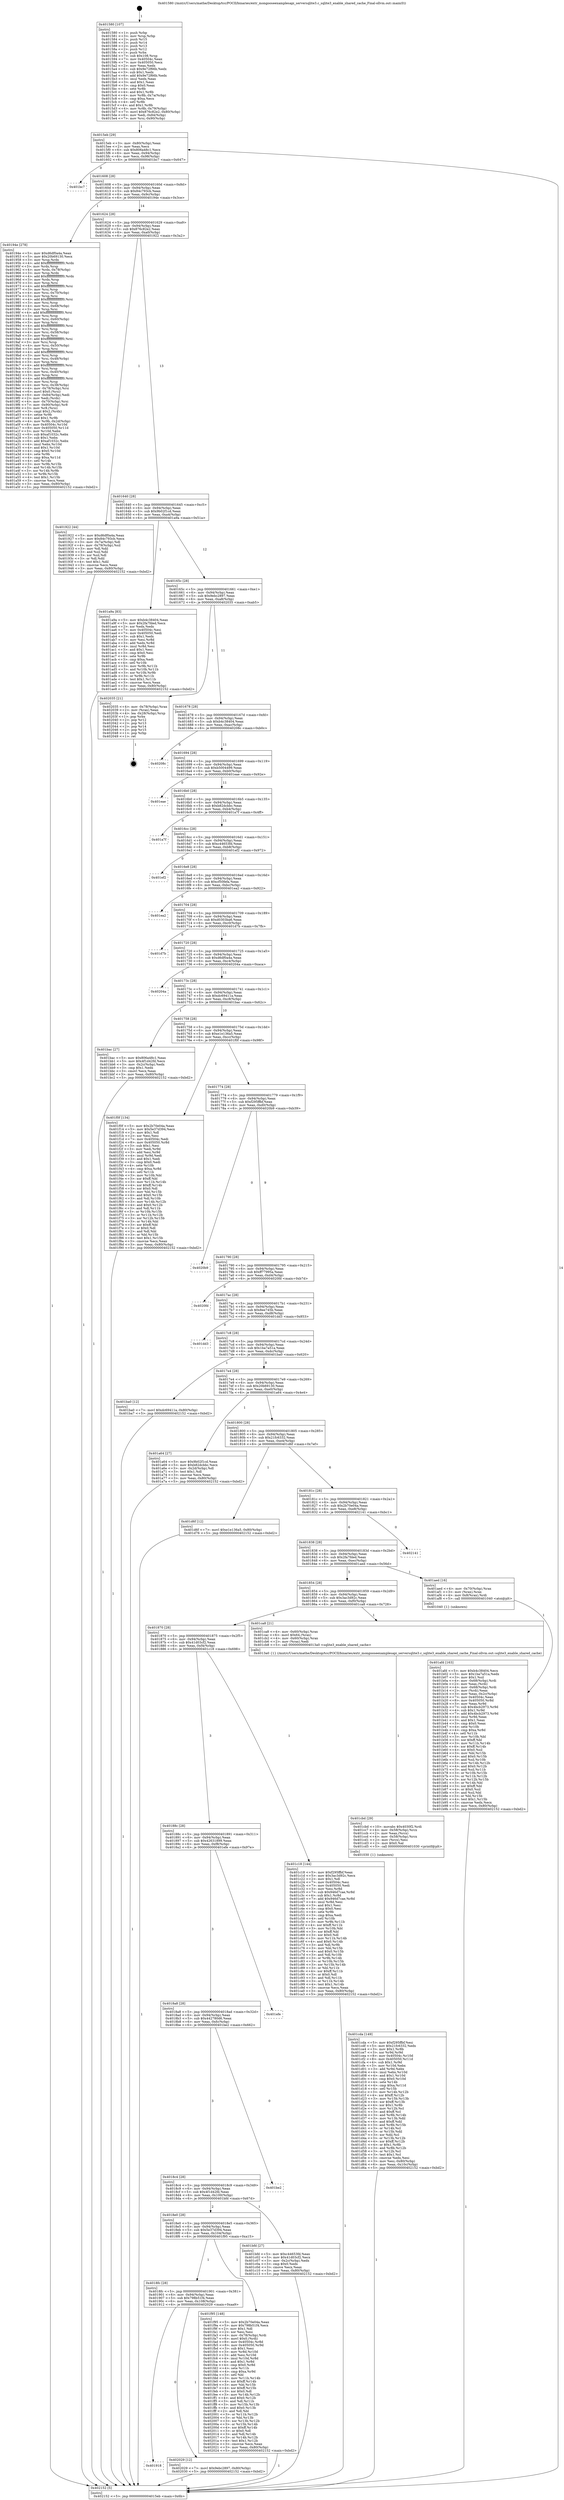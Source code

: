 digraph "0x401580" {
  label = "0x401580 (/mnt/c/Users/mathe/Desktop/tcc/POCII/binaries/extr_mongooseexamplesapi_serversqlite3.c_sqlite3_enable_shared_cache_Final-ollvm.out::main(0))"
  labelloc = "t"
  node[shape=record]

  Entry [label="",width=0.3,height=0.3,shape=circle,fillcolor=black,style=filled]
  "0x4015eb" [label="{
     0x4015eb [29]\l
     | [instrs]\l
     &nbsp;&nbsp;0x4015eb \<+3\>: mov -0x80(%rbp),%eax\l
     &nbsp;&nbsp;0x4015ee \<+2\>: mov %eax,%ecx\l
     &nbsp;&nbsp;0x4015f0 \<+6\>: sub $0x806a48c1,%ecx\l
     &nbsp;&nbsp;0x4015f6 \<+6\>: mov %eax,-0x94(%rbp)\l
     &nbsp;&nbsp;0x4015fc \<+6\>: mov %ecx,-0x98(%rbp)\l
     &nbsp;&nbsp;0x401602 \<+6\>: je 0000000000401bc7 \<main+0x647\>\l
  }"]
  "0x401bc7" [label="{
     0x401bc7\l
  }", style=dashed]
  "0x401608" [label="{
     0x401608 [28]\l
     | [instrs]\l
     &nbsp;&nbsp;0x401608 \<+5\>: jmp 000000000040160d \<main+0x8d\>\l
     &nbsp;&nbsp;0x40160d \<+6\>: mov -0x94(%rbp),%eax\l
     &nbsp;&nbsp;0x401613 \<+5\>: sub $0x84c793cb,%eax\l
     &nbsp;&nbsp;0x401618 \<+6\>: mov %eax,-0x9c(%rbp)\l
     &nbsp;&nbsp;0x40161e \<+6\>: je 000000000040194e \<main+0x3ce\>\l
  }"]
  Exit [label="",width=0.3,height=0.3,shape=circle,fillcolor=black,style=filled,peripheries=2]
  "0x40194e" [label="{
     0x40194e [278]\l
     | [instrs]\l
     &nbsp;&nbsp;0x40194e \<+5\>: mov $0xd6df0a4a,%eax\l
     &nbsp;&nbsp;0x401953 \<+5\>: mov $0x20b69130,%ecx\l
     &nbsp;&nbsp;0x401958 \<+3\>: mov %rsp,%rdx\l
     &nbsp;&nbsp;0x40195b \<+4\>: add $0xfffffffffffffff0,%rdx\l
     &nbsp;&nbsp;0x40195f \<+3\>: mov %rdx,%rsp\l
     &nbsp;&nbsp;0x401962 \<+4\>: mov %rdx,-0x78(%rbp)\l
     &nbsp;&nbsp;0x401966 \<+3\>: mov %rsp,%rdx\l
     &nbsp;&nbsp;0x401969 \<+4\>: add $0xfffffffffffffff0,%rdx\l
     &nbsp;&nbsp;0x40196d \<+3\>: mov %rdx,%rsp\l
     &nbsp;&nbsp;0x401970 \<+3\>: mov %rsp,%rsi\l
     &nbsp;&nbsp;0x401973 \<+4\>: add $0xfffffffffffffff0,%rsi\l
     &nbsp;&nbsp;0x401977 \<+3\>: mov %rsi,%rsp\l
     &nbsp;&nbsp;0x40197a \<+4\>: mov %rsi,-0x70(%rbp)\l
     &nbsp;&nbsp;0x40197e \<+3\>: mov %rsp,%rsi\l
     &nbsp;&nbsp;0x401981 \<+4\>: add $0xfffffffffffffff0,%rsi\l
     &nbsp;&nbsp;0x401985 \<+3\>: mov %rsi,%rsp\l
     &nbsp;&nbsp;0x401988 \<+4\>: mov %rsi,-0x68(%rbp)\l
     &nbsp;&nbsp;0x40198c \<+3\>: mov %rsp,%rsi\l
     &nbsp;&nbsp;0x40198f \<+4\>: add $0xfffffffffffffff0,%rsi\l
     &nbsp;&nbsp;0x401993 \<+3\>: mov %rsi,%rsp\l
     &nbsp;&nbsp;0x401996 \<+4\>: mov %rsi,-0x60(%rbp)\l
     &nbsp;&nbsp;0x40199a \<+3\>: mov %rsp,%rsi\l
     &nbsp;&nbsp;0x40199d \<+4\>: add $0xfffffffffffffff0,%rsi\l
     &nbsp;&nbsp;0x4019a1 \<+3\>: mov %rsi,%rsp\l
     &nbsp;&nbsp;0x4019a4 \<+4\>: mov %rsi,-0x58(%rbp)\l
     &nbsp;&nbsp;0x4019a8 \<+3\>: mov %rsp,%rsi\l
     &nbsp;&nbsp;0x4019ab \<+4\>: add $0xfffffffffffffff0,%rsi\l
     &nbsp;&nbsp;0x4019af \<+3\>: mov %rsi,%rsp\l
     &nbsp;&nbsp;0x4019b2 \<+4\>: mov %rsi,-0x50(%rbp)\l
     &nbsp;&nbsp;0x4019b6 \<+3\>: mov %rsp,%rsi\l
     &nbsp;&nbsp;0x4019b9 \<+4\>: add $0xfffffffffffffff0,%rsi\l
     &nbsp;&nbsp;0x4019bd \<+3\>: mov %rsi,%rsp\l
     &nbsp;&nbsp;0x4019c0 \<+4\>: mov %rsi,-0x48(%rbp)\l
     &nbsp;&nbsp;0x4019c4 \<+3\>: mov %rsp,%rsi\l
     &nbsp;&nbsp;0x4019c7 \<+4\>: add $0xfffffffffffffff0,%rsi\l
     &nbsp;&nbsp;0x4019cb \<+3\>: mov %rsi,%rsp\l
     &nbsp;&nbsp;0x4019ce \<+4\>: mov %rsi,-0x40(%rbp)\l
     &nbsp;&nbsp;0x4019d2 \<+3\>: mov %rsp,%rsi\l
     &nbsp;&nbsp;0x4019d5 \<+4\>: add $0xfffffffffffffff0,%rsi\l
     &nbsp;&nbsp;0x4019d9 \<+3\>: mov %rsi,%rsp\l
     &nbsp;&nbsp;0x4019dc \<+4\>: mov %rsi,-0x38(%rbp)\l
     &nbsp;&nbsp;0x4019e0 \<+4\>: mov -0x78(%rbp),%rsi\l
     &nbsp;&nbsp;0x4019e4 \<+6\>: movl $0x0,(%rsi)\l
     &nbsp;&nbsp;0x4019ea \<+6\>: mov -0x84(%rbp),%edi\l
     &nbsp;&nbsp;0x4019f0 \<+2\>: mov %edi,(%rdx)\l
     &nbsp;&nbsp;0x4019f2 \<+4\>: mov -0x70(%rbp),%rsi\l
     &nbsp;&nbsp;0x4019f6 \<+7\>: mov -0x90(%rbp),%r8\l
     &nbsp;&nbsp;0x4019fd \<+3\>: mov %r8,(%rsi)\l
     &nbsp;&nbsp;0x401a00 \<+3\>: cmpl $0x2,(%rdx)\l
     &nbsp;&nbsp;0x401a03 \<+4\>: setne %r9b\l
     &nbsp;&nbsp;0x401a07 \<+4\>: and $0x1,%r9b\l
     &nbsp;&nbsp;0x401a0b \<+4\>: mov %r9b,-0x2d(%rbp)\l
     &nbsp;&nbsp;0x401a0f \<+8\>: mov 0x40504c,%r10d\l
     &nbsp;&nbsp;0x401a17 \<+8\>: mov 0x405050,%r11d\l
     &nbsp;&nbsp;0x401a1f \<+3\>: mov %r10d,%ebx\l
     &nbsp;&nbsp;0x401a22 \<+6\>: sub $0xaf1032c,%ebx\l
     &nbsp;&nbsp;0x401a28 \<+3\>: sub $0x1,%ebx\l
     &nbsp;&nbsp;0x401a2b \<+6\>: add $0xaf1032c,%ebx\l
     &nbsp;&nbsp;0x401a31 \<+4\>: imul %ebx,%r10d\l
     &nbsp;&nbsp;0x401a35 \<+4\>: and $0x1,%r10d\l
     &nbsp;&nbsp;0x401a39 \<+4\>: cmp $0x0,%r10d\l
     &nbsp;&nbsp;0x401a3d \<+4\>: sete %r9b\l
     &nbsp;&nbsp;0x401a41 \<+4\>: cmp $0xa,%r11d\l
     &nbsp;&nbsp;0x401a45 \<+4\>: setl %r14b\l
     &nbsp;&nbsp;0x401a49 \<+3\>: mov %r9b,%r15b\l
     &nbsp;&nbsp;0x401a4c \<+3\>: and %r14b,%r15b\l
     &nbsp;&nbsp;0x401a4f \<+3\>: xor %r14b,%r9b\l
     &nbsp;&nbsp;0x401a52 \<+3\>: or %r9b,%r15b\l
     &nbsp;&nbsp;0x401a55 \<+4\>: test $0x1,%r15b\l
     &nbsp;&nbsp;0x401a59 \<+3\>: cmovne %ecx,%eax\l
     &nbsp;&nbsp;0x401a5c \<+3\>: mov %eax,-0x80(%rbp)\l
     &nbsp;&nbsp;0x401a5f \<+5\>: jmp 0000000000402152 \<main+0xbd2\>\l
  }"]
  "0x401624" [label="{
     0x401624 [28]\l
     | [instrs]\l
     &nbsp;&nbsp;0x401624 \<+5\>: jmp 0000000000401629 \<main+0xa9\>\l
     &nbsp;&nbsp;0x401629 \<+6\>: mov -0x94(%rbp),%eax\l
     &nbsp;&nbsp;0x40162f \<+5\>: sub $0x876c82e2,%eax\l
     &nbsp;&nbsp;0x401634 \<+6\>: mov %eax,-0xa0(%rbp)\l
     &nbsp;&nbsp;0x40163a \<+6\>: je 0000000000401922 \<main+0x3a2\>\l
  }"]
  "0x401918" [label="{
     0x401918\l
  }", style=dashed]
  "0x401922" [label="{
     0x401922 [44]\l
     | [instrs]\l
     &nbsp;&nbsp;0x401922 \<+5\>: mov $0xd6df0a4a,%eax\l
     &nbsp;&nbsp;0x401927 \<+5\>: mov $0x84c793cb,%ecx\l
     &nbsp;&nbsp;0x40192c \<+3\>: mov -0x7a(%rbp),%dl\l
     &nbsp;&nbsp;0x40192f \<+4\>: mov -0x79(%rbp),%sil\l
     &nbsp;&nbsp;0x401933 \<+3\>: mov %dl,%dil\l
     &nbsp;&nbsp;0x401936 \<+3\>: and %sil,%dil\l
     &nbsp;&nbsp;0x401939 \<+3\>: xor %sil,%dl\l
     &nbsp;&nbsp;0x40193c \<+3\>: or %dl,%dil\l
     &nbsp;&nbsp;0x40193f \<+4\>: test $0x1,%dil\l
     &nbsp;&nbsp;0x401943 \<+3\>: cmovne %ecx,%eax\l
     &nbsp;&nbsp;0x401946 \<+3\>: mov %eax,-0x80(%rbp)\l
     &nbsp;&nbsp;0x401949 \<+5\>: jmp 0000000000402152 \<main+0xbd2\>\l
  }"]
  "0x401640" [label="{
     0x401640 [28]\l
     | [instrs]\l
     &nbsp;&nbsp;0x401640 \<+5\>: jmp 0000000000401645 \<main+0xc5\>\l
     &nbsp;&nbsp;0x401645 \<+6\>: mov -0x94(%rbp),%eax\l
     &nbsp;&nbsp;0x40164b \<+5\>: sub $0x9b02f1cd,%eax\l
     &nbsp;&nbsp;0x401650 \<+6\>: mov %eax,-0xa4(%rbp)\l
     &nbsp;&nbsp;0x401656 \<+6\>: je 0000000000401a9a \<main+0x51a\>\l
  }"]
  "0x402152" [label="{
     0x402152 [5]\l
     | [instrs]\l
     &nbsp;&nbsp;0x402152 \<+5\>: jmp 00000000004015eb \<main+0x6b\>\l
  }"]
  "0x401580" [label="{
     0x401580 [107]\l
     | [instrs]\l
     &nbsp;&nbsp;0x401580 \<+1\>: push %rbp\l
     &nbsp;&nbsp;0x401581 \<+3\>: mov %rsp,%rbp\l
     &nbsp;&nbsp;0x401584 \<+2\>: push %r15\l
     &nbsp;&nbsp;0x401586 \<+2\>: push %r14\l
     &nbsp;&nbsp;0x401588 \<+2\>: push %r13\l
     &nbsp;&nbsp;0x40158a \<+2\>: push %r12\l
     &nbsp;&nbsp;0x40158c \<+1\>: push %rbx\l
     &nbsp;&nbsp;0x40158d \<+7\>: sub $0x108,%rsp\l
     &nbsp;&nbsp;0x401594 \<+7\>: mov 0x40504c,%eax\l
     &nbsp;&nbsp;0x40159b \<+7\>: mov 0x405050,%ecx\l
     &nbsp;&nbsp;0x4015a2 \<+2\>: mov %eax,%edx\l
     &nbsp;&nbsp;0x4015a4 \<+6\>: sub $0x9e72f66b,%edx\l
     &nbsp;&nbsp;0x4015aa \<+3\>: sub $0x1,%edx\l
     &nbsp;&nbsp;0x4015ad \<+6\>: add $0x9e72f66b,%edx\l
     &nbsp;&nbsp;0x4015b3 \<+3\>: imul %edx,%eax\l
     &nbsp;&nbsp;0x4015b6 \<+3\>: and $0x1,%eax\l
     &nbsp;&nbsp;0x4015b9 \<+3\>: cmp $0x0,%eax\l
     &nbsp;&nbsp;0x4015bc \<+4\>: sete %r8b\l
     &nbsp;&nbsp;0x4015c0 \<+4\>: and $0x1,%r8b\l
     &nbsp;&nbsp;0x4015c4 \<+4\>: mov %r8b,-0x7a(%rbp)\l
     &nbsp;&nbsp;0x4015c8 \<+3\>: cmp $0xa,%ecx\l
     &nbsp;&nbsp;0x4015cb \<+4\>: setl %r8b\l
     &nbsp;&nbsp;0x4015cf \<+4\>: and $0x1,%r8b\l
     &nbsp;&nbsp;0x4015d3 \<+4\>: mov %r8b,-0x79(%rbp)\l
     &nbsp;&nbsp;0x4015d7 \<+7\>: movl $0x876c82e2,-0x80(%rbp)\l
     &nbsp;&nbsp;0x4015de \<+6\>: mov %edi,-0x84(%rbp)\l
     &nbsp;&nbsp;0x4015e4 \<+7\>: mov %rsi,-0x90(%rbp)\l
  }"]
  "0x402029" [label="{
     0x402029 [12]\l
     | [instrs]\l
     &nbsp;&nbsp;0x402029 \<+7\>: movl $0x9ebc2897,-0x80(%rbp)\l
     &nbsp;&nbsp;0x402030 \<+5\>: jmp 0000000000402152 \<main+0xbd2\>\l
  }"]
  "0x4018fc" [label="{
     0x4018fc [28]\l
     | [instrs]\l
     &nbsp;&nbsp;0x4018fc \<+5\>: jmp 0000000000401901 \<main+0x381\>\l
     &nbsp;&nbsp;0x401901 \<+6\>: mov -0x94(%rbp),%eax\l
     &nbsp;&nbsp;0x401907 \<+5\>: sub $0x798b51f4,%eax\l
     &nbsp;&nbsp;0x40190c \<+6\>: mov %eax,-0x108(%rbp)\l
     &nbsp;&nbsp;0x401912 \<+6\>: je 0000000000402029 \<main+0xaa9\>\l
  }"]
  "0x401a9a" [label="{
     0x401a9a [83]\l
     | [instrs]\l
     &nbsp;&nbsp;0x401a9a \<+5\>: mov $0xb4c38404,%eax\l
     &nbsp;&nbsp;0x401a9f \<+5\>: mov $0x2fa7fded,%ecx\l
     &nbsp;&nbsp;0x401aa4 \<+2\>: xor %edx,%edx\l
     &nbsp;&nbsp;0x401aa6 \<+7\>: mov 0x40504c,%esi\l
     &nbsp;&nbsp;0x401aad \<+7\>: mov 0x405050,%edi\l
     &nbsp;&nbsp;0x401ab4 \<+3\>: sub $0x1,%edx\l
     &nbsp;&nbsp;0x401ab7 \<+3\>: mov %esi,%r8d\l
     &nbsp;&nbsp;0x401aba \<+3\>: add %edx,%r8d\l
     &nbsp;&nbsp;0x401abd \<+4\>: imul %r8d,%esi\l
     &nbsp;&nbsp;0x401ac1 \<+3\>: and $0x1,%esi\l
     &nbsp;&nbsp;0x401ac4 \<+3\>: cmp $0x0,%esi\l
     &nbsp;&nbsp;0x401ac7 \<+4\>: sete %r9b\l
     &nbsp;&nbsp;0x401acb \<+3\>: cmp $0xa,%edi\l
     &nbsp;&nbsp;0x401ace \<+4\>: setl %r10b\l
     &nbsp;&nbsp;0x401ad2 \<+3\>: mov %r9b,%r11b\l
     &nbsp;&nbsp;0x401ad5 \<+3\>: and %r10b,%r11b\l
     &nbsp;&nbsp;0x401ad8 \<+3\>: xor %r10b,%r9b\l
     &nbsp;&nbsp;0x401adb \<+3\>: or %r9b,%r11b\l
     &nbsp;&nbsp;0x401ade \<+4\>: test $0x1,%r11b\l
     &nbsp;&nbsp;0x401ae2 \<+3\>: cmovne %ecx,%eax\l
     &nbsp;&nbsp;0x401ae5 \<+3\>: mov %eax,-0x80(%rbp)\l
     &nbsp;&nbsp;0x401ae8 \<+5\>: jmp 0000000000402152 \<main+0xbd2\>\l
  }"]
  "0x40165c" [label="{
     0x40165c [28]\l
     | [instrs]\l
     &nbsp;&nbsp;0x40165c \<+5\>: jmp 0000000000401661 \<main+0xe1\>\l
     &nbsp;&nbsp;0x401661 \<+6\>: mov -0x94(%rbp),%eax\l
     &nbsp;&nbsp;0x401667 \<+5\>: sub $0x9ebc2897,%eax\l
     &nbsp;&nbsp;0x40166c \<+6\>: mov %eax,-0xa8(%rbp)\l
     &nbsp;&nbsp;0x401672 \<+6\>: je 0000000000402035 \<main+0xab5\>\l
  }"]
  "0x401f95" [label="{
     0x401f95 [148]\l
     | [instrs]\l
     &nbsp;&nbsp;0x401f95 \<+5\>: mov $0x2b70e04a,%eax\l
     &nbsp;&nbsp;0x401f9a \<+5\>: mov $0x798b51f4,%ecx\l
     &nbsp;&nbsp;0x401f9f \<+2\>: mov $0x1,%dl\l
     &nbsp;&nbsp;0x401fa1 \<+2\>: xor %esi,%esi\l
     &nbsp;&nbsp;0x401fa3 \<+4\>: mov -0x78(%rbp),%rdi\l
     &nbsp;&nbsp;0x401fa7 \<+6\>: movl $0x0,(%rdi)\l
     &nbsp;&nbsp;0x401fad \<+8\>: mov 0x40504c,%r8d\l
     &nbsp;&nbsp;0x401fb5 \<+8\>: mov 0x405050,%r9d\l
     &nbsp;&nbsp;0x401fbd \<+3\>: sub $0x1,%esi\l
     &nbsp;&nbsp;0x401fc0 \<+3\>: mov %r8d,%r10d\l
     &nbsp;&nbsp;0x401fc3 \<+3\>: add %esi,%r10d\l
     &nbsp;&nbsp;0x401fc6 \<+4\>: imul %r10d,%r8d\l
     &nbsp;&nbsp;0x401fca \<+4\>: and $0x1,%r8d\l
     &nbsp;&nbsp;0x401fce \<+4\>: cmp $0x0,%r8d\l
     &nbsp;&nbsp;0x401fd2 \<+4\>: sete %r11b\l
     &nbsp;&nbsp;0x401fd6 \<+4\>: cmp $0xa,%r9d\l
     &nbsp;&nbsp;0x401fda \<+3\>: setl %bl\l
     &nbsp;&nbsp;0x401fdd \<+3\>: mov %r11b,%r14b\l
     &nbsp;&nbsp;0x401fe0 \<+4\>: xor $0xff,%r14b\l
     &nbsp;&nbsp;0x401fe4 \<+3\>: mov %bl,%r15b\l
     &nbsp;&nbsp;0x401fe7 \<+4\>: xor $0xff,%r15b\l
     &nbsp;&nbsp;0x401feb \<+3\>: xor $0x0,%dl\l
     &nbsp;&nbsp;0x401fee \<+3\>: mov %r14b,%r12b\l
     &nbsp;&nbsp;0x401ff1 \<+4\>: and $0x0,%r12b\l
     &nbsp;&nbsp;0x401ff5 \<+3\>: and %dl,%r11b\l
     &nbsp;&nbsp;0x401ff8 \<+3\>: mov %r15b,%r13b\l
     &nbsp;&nbsp;0x401ffb \<+4\>: and $0x0,%r13b\l
     &nbsp;&nbsp;0x401fff \<+2\>: and %dl,%bl\l
     &nbsp;&nbsp;0x402001 \<+3\>: or %r11b,%r12b\l
     &nbsp;&nbsp;0x402004 \<+3\>: or %bl,%r13b\l
     &nbsp;&nbsp;0x402007 \<+3\>: xor %r13b,%r12b\l
     &nbsp;&nbsp;0x40200a \<+3\>: or %r15b,%r14b\l
     &nbsp;&nbsp;0x40200d \<+4\>: xor $0xff,%r14b\l
     &nbsp;&nbsp;0x402011 \<+3\>: or $0x0,%dl\l
     &nbsp;&nbsp;0x402014 \<+3\>: and %dl,%r14b\l
     &nbsp;&nbsp;0x402017 \<+3\>: or %r14b,%r12b\l
     &nbsp;&nbsp;0x40201a \<+4\>: test $0x1,%r12b\l
     &nbsp;&nbsp;0x40201e \<+3\>: cmovne %ecx,%eax\l
     &nbsp;&nbsp;0x402021 \<+3\>: mov %eax,-0x80(%rbp)\l
     &nbsp;&nbsp;0x402024 \<+5\>: jmp 0000000000402152 \<main+0xbd2\>\l
  }"]
  "0x402035" [label="{
     0x402035 [21]\l
     | [instrs]\l
     &nbsp;&nbsp;0x402035 \<+4\>: mov -0x78(%rbp),%rax\l
     &nbsp;&nbsp;0x402039 \<+2\>: mov (%rax),%eax\l
     &nbsp;&nbsp;0x40203b \<+4\>: lea -0x28(%rbp),%rsp\l
     &nbsp;&nbsp;0x40203f \<+1\>: pop %rbx\l
     &nbsp;&nbsp;0x402040 \<+2\>: pop %r12\l
     &nbsp;&nbsp;0x402042 \<+2\>: pop %r13\l
     &nbsp;&nbsp;0x402044 \<+2\>: pop %r14\l
     &nbsp;&nbsp;0x402046 \<+2\>: pop %r15\l
     &nbsp;&nbsp;0x402048 \<+1\>: pop %rbp\l
     &nbsp;&nbsp;0x402049 \<+1\>: ret\l
  }"]
  "0x401678" [label="{
     0x401678 [28]\l
     | [instrs]\l
     &nbsp;&nbsp;0x401678 \<+5\>: jmp 000000000040167d \<main+0xfd\>\l
     &nbsp;&nbsp;0x40167d \<+6\>: mov -0x94(%rbp),%eax\l
     &nbsp;&nbsp;0x401683 \<+5\>: sub $0xb4c38404,%eax\l
     &nbsp;&nbsp;0x401688 \<+6\>: mov %eax,-0xac(%rbp)\l
     &nbsp;&nbsp;0x40168e \<+6\>: je 000000000040208c \<main+0xb0c\>\l
  }"]
  "0x401cda" [label="{
     0x401cda [149]\l
     | [instrs]\l
     &nbsp;&nbsp;0x401cda \<+5\>: mov $0xf295ffbf,%esi\l
     &nbsp;&nbsp;0x401cdf \<+5\>: mov $0x21fc6332,%edx\l
     &nbsp;&nbsp;0x401ce4 \<+3\>: mov $0x1,%r8b\l
     &nbsp;&nbsp;0x401ce7 \<+3\>: xor %r9d,%r9d\l
     &nbsp;&nbsp;0x401cea \<+8\>: mov 0x40504c,%r10d\l
     &nbsp;&nbsp;0x401cf2 \<+8\>: mov 0x405050,%r11d\l
     &nbsp;&nbsp;0x401cfa \<+4\>: sub $0x1,%r9d\l
     &nbsp;&nbsp;0x401cfe \<+3\>: mov %r10d,%ebx\l
     &nbsp;&nbsp;0x401d01 \<+3\>: add %r9d,%ebx\l
     &nbsp;&nbsp;0x401d04 \<+4\>: imul %ebx,%r10d\l
     &nbsp;&nbsp;0x401d08 \<+4\>: and $0x1,%r10d\l
     &nbsp;&nbsp;0x401d0c \<+4\>: cmp $0x0,%r10d\l
     &nbsp;&nbsp;0x401d10 \<+4\>: sete %r14b\l
     &nbsp;&nbsp;0x401d14 \<+4\>: cmp $0xa,%r11d\l
     &nbsp;&nbsp;0x401d18 \<+4\>: setl %r15b\l
     &nbsp;&nbsp;0x401d1c \<+3\>: mov %r14b,%r12b\l
     &nbsp;&nbsp;0x401d1f \<+4\>: xor $0xff,%r12b\l
     &nbsp;&nbsp;0x401d23 \<+3\>: mov %r15b,%r13b\l
     &nbsp;&nbsp;0x401d26 \<+4\>: xor $0xff,%r13b\l
     &nbsp;&nbsp;0x401d2a \<+4\>: xor $0x1,%r8b\l
     &nbsp;&nbsp;0x401d2e \<+3\>: mov %r12b,%cl\l
     &nbsp;&nbsp;0x401d31 \<+3\>: and $0xff,%cl\l
     &nbsp;&nbsp;0x401d34 \<+3\>: and %r8b,%r14b\l
     &nbsp;&nbsp;0x401d37 \<+3\>: mov %r13b,%dil\l
     &nbsp;&nbsp;0x401d3a \<+4\>: and $0xff,%dil\l
     &nbsp;&nbsp;0x401d3e \<+3\>: and %r8b,%r15b\l
     &nbsp;&nbsp;0x401d41 \<+3\>: or %r14b,%cl\l
     &nbsp;&nbsp;0x401d44 \<+3\>: or %r15b,%dil\l
     &nbsp;&nbsp;0x401d47 \<+3\>: xor %dil,%cl\l
     &nbsp;&nbsp;0x401d4a \<+3\>: or %r13b,%r12b\l
     &nbsp;&nbsp;0x401d4d \<+4\>: xor $0xff,%r12b\l
     &nbsp;&nbsp;0x401d51 \<+4\>: or $0x1,%r8b\l
     &nbsp;&nbsp;0x401d55 \<+3\>: and %r8b,%r12b\l
     &nbsp;&nbsp;0x401d58 \<+3\>: or %r12b,%cl\l
     &nbsp;&nbsp;0x401d5b \<+3\>: test $0x1,%cl\l
     &nbsp;&nbsp;0x401d5e \<+3\>: cmovne %edx,%esi\l
     &nbsp;&nbsp;0x401d61 \<+3\>: mov %esi,-0x80(%rbp)\l
     &nbsp;&nbsp;0x401d64 \<+6\>: mov %eax,-0x10c(%rbp)\l
     &nbsp;&nbsp;0x401d6a \<+5\>: jmp 0000000000402152 \<main+0xbd2\>\l
  }"]
  "0x40208c" [label="{
     0x40208c\l
  }", style=dashed]
  "0x401694" [label="{
     0x401694 [28]\l
     | [instrs]\l
     &nbsp;&nbsp;0x401694 \<+5\>: jmp 0000000000401699 \<main+0x119\>\l
     &nbsp;&nbsp;0x401699 \<+6\>: mov -0x94(%rbp),%eax\l
     &nbsp;&nbsp;0x40169f \<+5\>: sub $0xb5004499,%eax\l
     &nbsp;&nbsp;0x4016a4 \<+6\>: mov %eax,-0xb0(%rbp)\l
     &nbsp;&nbsp;0x4016aa \<+6\>: je 0000000000401eae \<main+0x92e\>\l
  }"]
  "0x401cbd" [label="{
     0x401cbd [29]\l
     | [instrs]\l
     &nbsp;&nbsp;0x401cbd \<+10\>: movabs $0x4030f2,%rdi\l
     &nbsp;&nbsp;0x401cc7 \<+4\>: mov -0x58(%rbp),%rcx\l
     &nbsp;&nbsp;0x401ccb \<+2\>: mov %eax,(%rcx)\l
     &nbsp;&nbsp;0x401ccd \<+4\>: mov -0x58(%rbp),%rcx\l
     &nbsp;&nbsp;0x401cd1 \<+2\>: mov (%rcx),%esi\l
     &nbsp;&nbsp;0x401cd3 \<+2\>: mov $0x0,%al\l
     &nbsp;&nbsp;0x401cd5 \<+5\>: call 0000000000401030 \<printf@plt\>\l
     | [calls]\l
     &nbsp;&nbsp;0x401030 \{1\} (unknown)\l
  }"]
  "0x401eae" [label="{
     0x401eae\l
  }", style=dashed]
  "0x4016b0" [label="{
     0x4016b0 [28]\l
     | [instrs]\l
     &nbsp;&nbsp;0x4016b0 \<+5\>: jmp 00000000004016b5 \<main+0x135\>\l
     &nbsp;&nbsp;0x4016b5 \<+6\>: mov -0x94(%rbp),%eax\l
     &nbsp;&nbsp;0x4016bb \<+5\>: sub $0xb82dcbbc,%eax\l
     &nbsp;&nbsp;0x4016c0 \<+6\>: mov %eax,-0xb4(%rbp)\l
     &nbsp;&nbsp;0x4016c6 \<+6\>: je 0000000000401a7f \<main+0x4ff\>\l
  }"]
  "0x4018e0" [label="{
     0x4018e0 [28]\l
     | [instrs]\l
     &nbsp;&nbsp;0x4018e0 \<+5\>: jmp 00000000004018e5 \<main+0x365\>\l
     &nbsp;&nbsp;0x4018e5 \<+6\>: mov -0x94(%rbp),%eax\l
     &nbsp;&nbsp;0x4018eb \<+5\>: sub $0x5e37d394,%eax\l
     &nbsp;&nbsp;0x4018f0 \<+6\>: mov %eax,-0x104(%rbp)\l
     &nbsp;&nbsp;0x4018f6 \<+6\>: je 0000000000401f95 \<main+0xa15\>\l
  }"]
  "0x401a7f" [label="{
     0x401a7f\l
  }", style=dashed]
  "0x4016cc" [label="{
     0x4016cc [28]\l
     | [instrs]\l
     &nbsp;&nbsp;0x4016cc \<+5\>: jmp 00000000004016d1 \<main+0x151\>\l
     &nbsp;&nbsp;0x4016d1 \<+6\>: mov -0x94(%rbp),%eax\l
     &nbsp;&nbsp;0x4016d7 \<+5\>: sub $0xc44653fd,%eax\l
     &nbsp;&nbsp;0x4016dc \<+6\>: mov %eax,-0xb8(%rbp)\l
     &nbsp;&nbsp;0x4016e2 \<+6\>: je 0000000000401ef2 \<main+0x972\>\l
  }"]
  "0x401bfd" [label="{
     0x401bfd [27]\l
     | [instrs]\l
     &nbsp;&nbsp;0x401bfd \<+5\>: mov $0xc44653fd,%eax\l
     &nbsp;&nbsp;0x401c02 \<+5\>: mov $0x41d03cf2,%ecx\l
     &nbsp;&nbsp;0x401c07 \<+3\>: mov -0x2c(%rbp),%edx\l
     &nbsp;&nbsp;0x401c0a \<+3\>: cmp $0x0,%edx\l
     &nbsp;&nbsp;0x401c0d \<+3\>: cmove %ecx,%eax\l
     &nbsp;&nbsp;0x401c10 \<+3\>: mov %eax,-0x80(%rbp)\l
     &nbsp;&nbsp;0x401c13 \<+5\>: jmp 0000000000402152 \<main+0xbd2\>\l
  }"]
  "0x401ef2" [label="{
     0x401ef2\l
  }", style=dashed]
  "0x4016e8" [label="{
     0x4016e8 [28]\l
     | [instrs]\l
     &nbsp;&nbsp;0x4016e8 \<+5\>: jmp 00000000004016ed \<main+0x16d\>\l
     &nbsp;&nbsp;0x4016ed \<+6\>: mov -0x94(%rbp),%eax\l
     &nbsp;&nbsp;0x4016f3 \<+5\>: sub $0xcf50fefa,%eax\l
     &nbsp;&nbsp;0x4016f8 \<+6\>: mov %eax,-0xbc(%rbp)\l
     &nbsp;&nbsp;0x4016fe \<+6\>: je 0000000000401ea2 \<main+0x922\>\l
  }"]
  "0x4018c4" [label="{
     0x4018c4 [28]\l
     | [instrs]\l
     &nbsp;&nbsp;0x4018c4 \<+5\>: jmp 00000000004018c9 \<main+0x349\>\l
     &nbsp;&nbsp;0x4018c9 \<+6\>: mov -0x94(%rbp),%eax\l
     &nbsp;&nbsp;0x4018cf \<+5\>: sub $0x4f1d42fd,%eax\l
     &nbsp;&nbsp;0x4018d4 \<+6\>: mov %eax,-0x100(%rbp)\l
     &nbsp;&nbsp;0x4018da \<+6\>: je 0000000000401bfd \<main+0x67d\>\l
  }"]
  "0x401ea2" [label="{
     0x401ea2\l
  }", style=dashed]
  "0x401704" [label="{
     0x401704 [28]\l
     | [instrs]\l
     &nbsp;&nbsp;0x401704 \<+5\>: jmp 0000000000401709 \<main+0x189\>\l
     &nbsp;&nbsp;0x401709 \<+6\>: mov -0x94(%rbp),%eax\l
     &nbsp;&nbsp;0x40170f \<+5\>: sub $0xd0303ba6,%eax\l
     &nbsp;&nbsp;0x401714 \<+6\>: mov %eax,-0xc0(%rbp)\l
     &nbsp;&nbsp;0x40171a \<+6\>: je 0000000000401d7b \<main+0x7fb\>\l
  }"]
  "0x401be2" [label="{
     0x401be2\l
  }", style=dashed]
  "0x401d7b" [label="{
     0x401d7b\l
  }", style=dashed]
  "0x401720" [label="{
     0x401720 [28]\l
     | [instrs]\l
     &nbsp;&nbsp;0x401720 \<+5\>: jmp 0000000000401725 \<main+0x1a5\>\l
     &nbsp;&nbsp;0x401725 \<+6\>: mov -0x94(%rbp),%eax\l
     &nbsp;&nbsp;0x40172b \<+5\>: sub $0xd6df0a4a,%eax\l
     &nbsp;&nbsp;0x401730 \<+6\>: mov %eax,-0xc4(%rbp)\l
     &nbsp;&nbsp;0x401736 \<+6\>: je 000000000040204a \<main+0xaca\>\l
  }"]
  "0x4018a8" [label="{
     0x4018a8 [28]\l
     | [instrs]\l
     &nbsp;&nbsp;0x4018a8 \<+5\>: jmp 00000000004018ad \<main+0x32d\>\l
     &nbsp;&nbsp;0x4018ad \<+6\>: mov -0x94(%rbp),%eax\l
     &nbsp;&nbsp;0x4018b3 \<+5\>: sub $0x442780d6,%eax\l
     &nbsp;&nbsp;0x4018b8 \<+6\>: mov %eax,-0xfc(%rbp)\l
     &nbsp;&nbsp;0x4018be \<+6\>: je 0000000000401be2 \<main+0x662\>\l
  }"]
  "0x40204a" [label="{
     0x40204a\l
  }", style=dashed]
  "0x40173c" [label="{
     0x40173c [28]\l
     | [instrs]\l
     &nbsp;&nbsp;0x40173c \<+5\>: jmp 0000000000401741 \<main+0x1c1\>\l
     &nbsp;&nbsp;0x401741 \<+6\>: mov -0x94(%rbp),%eax\l
     &nbsp;&nbsp;0x401747 \<+5\>: sub $0xdc69411a,%eax\l
     &nbsp;&nbsp;0x40174c \<+6\>: mov %eax,-0xc8(%rbp)\l
     &nbsp;&nbsp;0x401752 \<+6\>: je 0000000000401bac \<main+0x62c\>\l
  }"]
  "0x401efe" [label="{
     0x401efe\l
  }", style=dashed]
  "0x401bac" [label="{
     0x401bac [27]\l
     | [instrs]\l
     &nbsp;&nbsp;0x401bac \<+5\>: mov $0x806a48c1,%eax\l
     &nbsp;&nbsp;0x401bb1 \<+5\>: mov $0x4f1d42fd,%ecx\l
     &nbsp;&nbsp;0x401bb6 \<+3\>: mov -0x2c(%rbp),%edx\l
     &nbsp;&nbsp;0x401bb9 \<+3\>: cmp $0x1,%edx\l
     &nbsp;&nbsp;0x401bbc \<+3\>: cmovl %ecx,%eax\l
     &nbsp;&nbsp;0x401bbf \<+3\>: mov %eax,-0x80(%rbp)\l
     &nbsp;&nbsp;0x401bc2 \<+5\>: jmp 0000000000402152 \<main+0xbd2\>\l
  }"]
  "0x401758" [label="{
     0x401758 [28]\l
     | [instrs]\l
     &nbsp;&nbsp;0x401758 \<+5\>: jmp 000000000040175d \<main+0x1dd\>\l
     &nbsp;&nbsp;0x40175d \<+6\>: mov -0x94(%rbp),%eax\l
     &nbsp;&nbsp;0x401763 \<+5\>: sub $0xe1e136a5,%eax\l
     &nbsp;&nbsp;0x401768 \<+6\>: mov %eax,-0xcc(%rbp)\l
     &nbsp;&nbsp;0x40176e \<+6\>: je 0000000000401f0f \<main+0x98f\>\l
  }"]
  "0x40188c" [label="{
     0x40188c [28]\l
     | [instrs]\l
     &nbsp;&nbsp;0x40188c \<+5\>: jmp 0000000000401891 \<main+0x311\>\l
     &nbsp;&nbsp;0x401891 \<+6\>: mov -0x94(%rbp),%eax\l
     &nbsp;&nbsp;0x401897 \<+5\>: sub $0x42631899,%eax\l
     &nbsp;&nbsp;0x40189c \<+6\>: mov %eax,-0xf8(%rbp)\l
     &nbsp;&nbsp;0x4018a2 \<+6\>: je 0000000000401efe \<main+0x97e\>\l
  }"]
  "0x401f0f" [label="{
     0x401f0f [134]\l
     | [instrs]\l
     &nbsp;&nbsp;0x401f0f \<+5\>: mov $0x2b70e04a,%eax\l
     &nbsp;&nbsp;0x401f14 \<+5\>: mov $0x5e37d394,%ecx\l
     &nbsp;&nbsp;0x401f19 \<+2\>: mov $0x1,%dl\l
     &nbsp;&nbsp;0x401f1b \<+2\>: xor %esi,%esi\l
     &nbsp;&nbsp;0x401f1d \<+7\>: mov 0x40504c,%edi\l
     &nbsp;&nbsp;0x401f24 \<+8\>: mov 0x405050,%r8d\l
     &nbsp;&nbsp;0x401f2c \<+3\>: sub $0x1,%esi\l
     &nbsp;&nbsp;0x401f2f \<+3\>: mov %edi,%r9d\l
     &nbsp;&nbsp;0x401f32 \<+3\>: add %esi,%r9d\l
     &nbsp;&nbsp;0x401f35 \<+4\>: imul %r9d,%edi\l
     &nbsp;&nbsp;0x401f39 \<+3\>: and $0x1,%edi\l
     &nbsp;&nbsp;0x401f3c \<+3\>: cmp $0x0,%edi\l
     &nbsp;&nbsp;0x401f3f \<+4\>: sete %r10b\l
     &nbsp;&nbsp;0x401f43 \<+4\>: cmp $0xa,%r8d\l
     &nbsp;&nbsp;0x401f47 \<+4\>: setl %r11b\l
     &nbsp;&nbsp;0x401f4b \<+3\>: mov %r10b,%bl\l
     &nbsp;&nbsp;0x401f4e \<+3\>: xor $0xff,%bl\l
     &nbsp;&nbsp;0x401f51 \<+3\>: mov %r11b,%r14b\l
     &nbsp;&nbsp;0x401f54 \<+4\>: xor $0xff,%r14b\l
     &nbsp;&nbsp;0x401f58 \<+3\>: xor $0x0,%dl\l
     &nbsp;&nbsp;0x401f5b \<+3\>: mov %bl,%r15b\l
     &nbsp;&nbsp;0x401f5e \<+4\>: and $0x0,%r15b\l
     &nbsp;&nbsp;0x401f62 \<+3\>: and %dl,%r10b\l
     &nbsp;&nbsp;0x401f65 \<+3\>: mov %r14b,%r12b\l
     &nbsp;&nbsp;0x401f68 \<+4\>: and $0x0,%r12b\l
     &nbsp;&nbsp;0x401f6c \<+3\>: and %dl,%r11b\l
     &nbsp;&nbsp;0x401f6f \<+3\>: or %r10b,%r15b\l
     &nbsp;&nbsp;0x401f72 \<+3\>: or %r11b,%r12b\l
     &nbsp;&nbsp;0x401f75 \<+3\>: xor %r12b,%r15b\l
     &nbsp;&nbsp;0x401f78 \<+3\>: or %r14b,%bl\l
     &nbsp;&nbsp;0x401f7b \<+3\>: xor $0xff,%bl\l
     &nbsp;&nbsp;0x401f7e \<+3\>: or $0x0,%dl\l
     &nbsp;&nbsp;0x401f81 \<+2\>: and %dl,%bl\l
     &nbsp;&nbsp;0x401f83 \<+3\>: or %bl,%r15b\l
     &nbsp;&nbsp;0x401f86 \<+4\>: test $0x1,%r15b\l
     &nbsp;&nbsp;0x401f8a \<+3\>: cmovne %ecx,%eax\l
     &nbsp;&nbsp;0x401f8d \<+3\>: mov %eax,-0x80(%rbp)\l
     &nbsp;&nbsp;0x401f90 \<+5\>: jmp 0000000000402152 \<main+0xbd2\>\l
  }"]
  "0x401774" [label="{
     0x401774 [28]\l
     | [instrs]\l
     &nbsp;&nbsp;0x401774 \<+5\>: jmp 0000000000401779 \<main+0x1f9\>\l
     &nbsp;&nbsp;0x401779 \<+6\>: mov -0x94(%rbp),%eax\l
     &nbsp;&nbsp;0x40177f \<+5\>: sub $0xf295ffbf,%eax\l
     &nbsp;&nbsp;0x401784 \<+6\>: mov %eax,-0xd0(%rbp)\l
     &nbsp;&nbsp;0x40178a \<+6\>: je 00000000004020b9 \<main+0xb39\>\l
  }"]
  "0x401c18" [label="{
     0x401c18 [144]\l
     | [instrs]\l
     &nbsp;&nbsp;0x401c18 \<+5\>: mov $0xf295ffbf,%eax\l
     &nbsp;&nbsp;0x401c1d \<+5\>: mov $0x3ac3d92c,%ecx\l
     &nbsp;&nbsp;0x401c22 \<+2\>: mov $0x1,%dl\l
     &nbsp;&nbsp;0x401c24 \<+7\>: mov 0x40504c,%esi\l
     &nbsp;&nbsp;0x401c2b \<+7\>: mov 0x405050,%edi\l
     &nbsp;&nbsp;0x401c32 \<+3\>: mov %esi,%r8d\l
     &nbsp;&nbsp;0x401c35 \<+7\>: sub $0x946d7cae,%r8d\l
     &nbsp;&nbsp;0x401c3c \<+4\>: sub $0x1,%r8d\l
     &nbsp;&nbsp;0x401c40 \<+7\>: add $0x946d7cae,%r8d\l
     &nbsp;&nbsp;0x401c47 \<+4\>: imul %r8d,%esi\l
     &nbsp;&nbsp;0x401c4b \<+3\>: and $0x1,%esi\l
     &nbsp;&nbsp;0x401c4e \<+3\>: cmp $0x0,%esi\l
     &nbsp;&nbsp;0x401c51 \<+4\>: sete %r9b\l
     &nbsp;&nbsp;0x401c55 \<+3\>: cmp $0xa,%edi\l
     &nbsp;&nbsp;0x401c58 \<+4\>: setl %r10b\l
     &nbsp;&nbsp;0x401c5c \<+3\>: mov %r9b,%r11b\l
     &nbsp;&nbsp;0x401c5f \<+4\>: xor $0xff,%r11b\l
     &nbsp;&nbsp;0x401c63 \<+3\>: mov %r10b,%bl\l
     &nbsp;&nbsp;0x401c66 \<+3\>: xor $0xff,%bl\l
     &nbsp;&nbsp;0x401c69 \<+3\>: xor $0x0,%dl\l
     &nbsp;&nbsp;0x401c6c \<+3\>: mov %r11b,%r14b\l
     &nbsp;&nbsp;0x401c6f \<+4\>: and $0x0,%r14b\l
     &nbsp;&nbsp;0x401c73 \<+3\>: and %dl,%r9b\l
     &nbsp;&nbsp;0x401c76 \<+3\>: mov %bl,%r15b\l
     &nbsp;&nbsp;0x401c79 \<+4\>: and $0x0,%r15b\l
     &nbsp;&nbsp;0x401c7d \<+3\>: and %dl,%r10b\l
     &nbsp;&nbsp;0x401c80 \<+3\>: or %r9b,%r14b\l
     &nbsp;&nbsp;0x401c83 \<+3\>: or %r10b,%r15b\l
     &nbsp;&nbsp;0x401c86 \<+3\>: xor %r15b,%r14b\l
     &nbsp;&nbsp;0x401c89 \<+3\>: or %bl,%r11b\l
     &nbsp;&nbsp;0x401c8c \<+4\>: xor $0xff,%r11b\l
     &nbsp;&nbsp;0x401c90 \<+3\>: or $0x0,%dl\l
     &nbsp;&nbsp;0x401c93 \<+3\>: and %dl,%r11b\l
     &nbsp;&nbsp;0x401c96 \<+3\>: or %r11b,%r14b\l
     &nbsp;&nbsp;0x401c99 \<+4\>: test $0x1,%r14b\l
     &nbsp;&nbsp;0x401c9d \<+3\>: cmovne %ecx,%eax\l
     &nbsp;&nbsp;0x401ca0 \<+3\>: mov %eax,-0x80(%rbp)\l
     &nbsp;&nbsp;0x401ca3 \<+5\>: jmp 0000000000402152 \<main+0xbd2\>\l
  }"]
  "0x4020b9" [label="{
     0x4020b9\l
  }", style=dashed]
  "0x401790" [label="{
     0x401790 [28]\l
     | [instrs]\l
     &nbsp;&nbsp;0x401790 \<+5\>: jmp 0000000000401795 \<main+0x215\>\l
     &nbsp;&nbsp;0x401795 \<+6\>: mov -0x94(%rbp),%eax\l
     &nbsp;&nbsp;0x40179b \<+5\>: sub $0xff77995a,%eax\l
     &nbsp;&nbsp;0x4017a0 \<+6\>: mov %eax,-0xd4(%rbp)\l
     &nbsp;&nbsp;0x4017a6 \<+6\>: je 00000000004020fd \<main+0xb7d\>\l
  }"]
  "0x401870" [label="{
     0x401870 [28]\l
     | [instrs]\l
     &nbsp;&nbsp;0x401870 \<+5\>: jmp 0000000000401875 \<main+0x2f5\>\l
     &nbsp;&nbsp;0x401875 \<+6\>: mov -0x94(%rbp),%eax\l
     &nbsp;&nbsp;0x40187b \<+5\>: sub $0x41d03cf2,%eax\l
     &nbsp;&nbsp;0x401880 \<+6\>: mov %eax,-0xf4(%rbp)\l
     &nbsp;&nbsp;0x401886 \<+6\>: je 0000000000401c18 \<main+0x698\>\l
  }"]
  "0x4020fd" [label="{
     0x4020fd\l
  }", style=dashed]
  "0x4017ac" [label="{
     0x4017ac [28]\l
     | [instrs]\l
     &nbsp;&nbsp;0x4017ac \<+5\>: jmp 00000000004017b1 \<main+0x231\>\l
     &nbsp;&nbsp;0x4017b1 \<+6\>: mov -0x94(%rbp),%eax\l
     &nbsp;&nbsp;0x4017b7 \<+5\>: sub $0x8ee745b,%eax\l
     &nbsp;&nbsp;0x4017bc \<+6\>: mov %eax,-0xd8(%rbp)\l
     &nbsp;&nbsp;0x4017c2 \<+6\>: je 0000000000401dd3 \<main+0x853\>\l
  }"]
  "0x401ca8" [label="{
     0x401ca8 [21]\l
     | [instrs]\l
     &nbsp;&nbsp;0x401ca8 \<+4\>: mov -0x60(%rbp),%rax\l
     &nbsp;&nbsp;0x401cac \<+6\>: movl $0x64,(%rax)\l
     &nbsp;&nbsp;0x401cb2 \<+4\>: mov -0x60(%rbp),%rax\l
     &nbsp;&nbsp;0x401cb6 \<+2\>: mov (%rax),%edi\l
     &nbsp;&nbsp;0x401cb8 \<+5\>: call 00000000004013a0 \<sqlite3_enable_shared_cache\>\l
     | [calls]\l
     &nbsp;&nbsp;0x4013a0 \{1\} (/mnt/c/Users/mathe/Desktop/tcc/POCII/binaries/extr_mongooseexamplesapi_serversqlite3.c_sqlite3_enable_shared_cache_Final-ollvm.out::sqlite3_enable_shared_cache)\l
  }"]
  "0x401dd3" [label="{
     0x401dd3\l
  }", style=dashed]
  "0x4017c8" [label="{
     0x4017c8 [28]\l
     | [instrs]\l
     &nbsp;&nbsp;0x4017c8 \<+5\>: jmp 00000000004017cd \<main+0x24d\>\l
     &nbsp;&nbsp;0x4017cd \<+6\>: mov -0x94(%rbp),%eax\l
     &nbsp;&nbsp;0x4017d3 \<+5\>: sub $0x1ba7a51a,%eax\l
     &nbsp;&nbsp;0x4017d8 \<+6\>: mov %eax,-0xdc(%rbp)\l
     &nbsp;&nbsp;0x4017de \<+6\>: je 0000000000401ba0 \<main+0x620\>\l
  }"]
  "0x401afd" [label="{
     0x401afd [163]\l
     | [instrs]\l
     &nbsp;&nbsp;0x401afd \<+5\>: mov $0xb4c38404,%ecx\l
     &nbsp;&nbsp;0x401b02 \<+5\>: mov $0x1ba7a51a,%edx\l
     &nbsp;&nbsp;0x401b07 \<+3\>: mov $0x1,%sil\l
     &nbsp;&nbsp;0x401b0a \<+4\>: mov -0x68(%rbp),%rdi\l
     &nbsp;&nbsp;0x401b0e \<+2\>: mov %eax,(%rdi)\l
     &nbsp;&nbsp;0x401b10 \<+4\>: mov -0x68(%rbp),%rdi\l
     &nbsp;&nbsp;0x401b14 \<+2\>: mov (%rdi),%eax\l
     &nbsp;&nbsp;0x401b16 \<+3\>: mov %eax,-0x2c(%rbp)\l
     &nbsp;&nbsp;0x401b19 \<+7\>: mov 0x40504c,%eax\l
     &nbsp;&nbsp;0x401b20 \<+8\>: mov 0x405050,%r8d\l
     &nbsp;&nbsp;0x401b28 \<+3\>: mov %eax,%r9d\l
     &nbsp;&nbsp;0x401b2b \<+7\>: sub $0x4bcb2973,%r9d\l
     &nbsp;&nbsp;0x401b32 \<+4\>: sub $0x1,%r9d\l
     &nbsp;&nbsp;0x401b36 \<+7\>: add $0x4bcb2973,%r9d\l
     &nbsp;&nbsp;0x401b3d \<+4\>: imul %r9d,%eax\l
     &nbsp;&nbsp;0x401b41 \<+3\>: and $0x1,%eax\l
     &nbsp;&nbsp;0x401b44 \<+3\>: cmp $0x0,%eax\l
     &nbsp;&nbsp;0x401b47 \<+4\>: sete %r10b\l
     &nbsp;&nbsp;0x401b4b \<+4\>: cmp $0xa,%r8d\l
     &nbsp;&nbsp;0x401b4f \<+4\>: setl %r11b\l
     &nbsp;&nbsp;0x401b53 \<+3\>: mov %r10b,%bl\l
     &nbsp;&nbsp;0x401b56 \<+3\>: xor $0xff,%bl\l
     &nbsp;&nbsp;0x401b59 \<+3\>: mov %r11b,%r14b\l
     &nbsp;&nbsp;0x401b5c \<+4\>: xor $0xff,%r14b\l
     &nbsp;&nbsp;0x401b60 \<+4\>: xor $0x0,%sil\l
     &nbsp;&nbsp;0x401b64 \<+3\>: mov %bl,%r15b\l
     &nbsp;&nbsp;0x401b67 \<+4\>: and $0x0,%r15b\l
     &nbsp;&nbsp;0x401b6b \<+3\>: and %sil,%r10b\l
     &nbsp;&nbsp;0x401b6e \<+3\>: mov %r14b,%r12b\l
     &nbsp;&nbsp;0x401b71 \<+4\>: and $0x0,%r12b\l
     &nbsp;&nbsp;0x401b75 \<+3\>: and %sil,%r11b\l
     &nbsp;&nbsp;0x401b78 \<+3\>: or %r10b,%r15b\l
     &nbsp;&nbsp;0x401b7b \<+3\>: or %r11b,%r12b\l
     &nbsp;&nbsp;0x401b7e \<+3\>: xor %r12b,%r15b\l
     &nbsp;&nbsp;0x401b81 \<+3\>: or %r14b,%bl\l
     &nbsp;&nbsp;0x401b84 \<+3\>: xor $0xff,%bl\l
     &nbsp;&nbsp;0x401b87 \<+4\>: or $0x0,%sil\l
     &nbsp;&nbsp;0x401b8b \<+3\>: and %sil,%bl\l
     &nbsp;&nbsp;0x401b8e \<+3\>: or %bl,%r15b\l
     &nbsp;&nbsp;0x401b91 \<+4\>: test $0x1,%r15b\l
     &nbsp;&nbsp;0x401b95 \<+3\>: cmovne %edx,%ecx\l
     &nbsp;&nbsp;0x401b98 \<+3\>: mov %ecx,-0x80(%rbp)\l
     &nbsp;&nbsp;0x401b9b \<+5\>: jmp 0000000000402152 \<main+0xbd2\>\l
  }"]
  "0x401ba0" [label="{
     0x401ba0 [12]\l
     | [instrs]\l
     &nbsp;&nbsp;0x401ba0 \<+7\>: movl $0xdc69411a,-0x80(%rbp)\l
     &nbsp;&nbsp;0x401ba7 \<+5\>: jmp 0000000000402152 \<main+0xbd2\>\l
  }"]
  "0x4017e4" [label="{
     0x4017e4 [28]\l
     | [instrs]\l
     &nbsp;&nbsp;0x4017e4 \<+5\>: jmp 00000000004017e9 \<main+0x269\>\l
     &nbsp;&nbsp;0x4017e9 \<+6\>: mov -0x94(%rbp),%eax\l
     &nbsp;&nbsp;0x4017ef \<+5\>: sub $0x20b69130,%eax\l
     &nbsp;&nbsp;0x4017f4 \<+6\>: mov %eax,-0xe0(%rbp)\l
     &nbsp;&nbsp;0x4017fa \<+6\>: je 0000000000401a64 \<main+0x4e4\>\l
  }"]
  "0x401854" [label="{
     0x401854 [28]\l
     | [instrs]\l
     &nbsp;&nbsp;0x401854 \<+5\>: jmp 0000000000401859 \<main+0x2d9\>\l
     &nbsp;&nbsp;0x401859 \<+6\>: mov -0x94(%rbp),%eax\l
     &nbsp;&nbsp;0x40185f \<+5\>: sub $0x3ac3d92c,%eax\l
     &nbsp;&nbsp;0x401864 \<+6\>: mov %eax,-0xf0(%rbp)\l
     &nbsp;&nbsp;0x40186a \<+6\>: je 0000000000401ca8 \<main+0x728\>\l
  }"]
  "0x401a64" [label="{
     0x401a64 [27]\l
     | [instrs]\l
     &nbsp;&nbsp;0x401a64 \<+5\>: mov $0x9b02f1cd,%eax\l
     &nbsp;&nbsp;0x401a69 \<+5\>: mov $0xb82dcbbc,%ecx\l
     &nbsp;&nbsp;0x401a6e \<+3\>: mov -0x2d(%rbp),%dl\l
     &nbsp;&nbsp;0x401a71 \<+3\>: test $0x1,%dl\l
     &nbsp;&nbsp;0x401a74 \<+3\>: cmovne %ecx,%eax\l
     &nbsp;&nbsp;0x401a77 \<+3\>: mov %eax,-0x80(%rbp)\l
     &nbsp;&nbsp;0x401a7a \<+5\>: jmp 0000000000402152 \<main+0xbd2\>\l
  }"]
  "0x401800" [label="{
     0x401800 [28]\l
     | [instrs]\l
     &nbsp;&nbsp;0x401800 \<+5\>: jmp 0000000000401805 \<main+0x285\>\l
     &nbsp;&nbsp;0x401805 \<+6\>: mov -0x94(%rbp),%eax\l
     &nbsp;&nbsp;0x40180b \<+5\>: sub $0x21fc6332,%eax\l
     &nbsp;&nbsp;0x401810 \<+6\>: mov %eax,-0xe4(%rbp)\l
     &nbsp;&nbsp;0x401816 \<+6\>: je 0000000000401d6f \<main+0x7ef\>\l
  }"]
  "0x401aed" [label="{
     0x401aed [16]\l
     | [instrs]\l
     &nbsp;&nbsp;0x401aed \<+4\>: mov -0x70(%rbp),%rax\l
     &nbsp;&nbsp;0x401af1 \<+3\>: mov (%rax),%rax\l
     &nbsp;&nbsp;0x401af4 \<+4\>: mov 0x8(%rax),%rdi\l
     &nbsp;&nbsp;0x401af8 \<+5\>: call 0000000000401040 \<atoi@plt\>\l
     | [calls]\l
     &nbsp;&nbsp;0x401040 \{1\} (unknown)\l
  }"]
  "0x401d6f" [label="{
     0x401d6f [12]\l
     | [instrs]\l
     &nbsp;&nbsp;0x401d6f \<+7\>: movl $0xe1e136a5,-0x80(%rbp)\l
     &nbsp;&nbsp;0x401d76 \<+5\>: jmp 0000000000402152 \<main+0xbd2\>\l
  }"]
  "0x40181c" [label="{
     0x40181c [28]\l
     | [instrs]\l
     &nbsp;&nbsp;0x40181c \<+5\>: jmp 0000000000401821 \<main+0x2a1\>\l
     &nbsp;&nbsp;0x401821 \<+6\>: mov -0x94(%rbp),%eax\l
     &nbsp;&nbsp;0x401827 \<+5\>: sub $0x2b70e04a,%eax\l
     &nbsp;&nbsp;0x40182c \<+6\>: mov %eax,-0xe8(%rbp)\l
     &nbsp;&nbsp;0x401832 \<+6\>: je 0000000000402141 \<main+0xbc1\>\l
  }"]
  "0x401838" [label="{
     0x401838 [28]\l
     | [instrs]\l
     &nbsp;&nbsp;0x401838 \<+5\>: jmp 000000000040183d \<main+0x2bd\>\l
     &nbsp;&nbsp;0x40183d \<+6\>: mov -0x94(%rbp),%eax\l
     &nbsp;&nbsp;0x401843 \<+5\>: sub $0x2fa7fded,%eax\l
     &nbsp;&nbsp;0x401848 \<+6\>: mov %eax,-0xec(%rbp)\l
     &nbsp;&nbsp;0x40184e \<+6\>: je 0000000000401aed \<main+0x56d\>\l
  }"]
  "0x402141" [label="{
     0x402141\l
  }", style=dashed]
  Entry -> "0x401580" [label=" 1"]
  "0x4015eb" -> "0x401bc7" [label=" 0"]
  "0x4015eb" -> "0x401608" [label=" 15"]
  "0x402035" -> Exit [label=" 1"]
  "0x401608" -> "0x40194e" [label=" 1"]
  "0x401608" -> "0x401624" [label=" 14"]
  "0x402029" -> "0x402152" [label=" 1"]
  "0x401624" -> "0x401922" [label=" 1"]
  "0x401624" -> "0x401640" [label=" 13"]
  "0x401922" -> "0x402152" [label=" 1"]
  "0x401580" -> "0x4015eb" [label=" 1"]
  "0x402152" -> "0x4015eb" [label=" 14"]
  "0x4018fc" -> "0x401918" [label=" 0"]
  "0x40194e" -> "0x402152" [label=" 1"]
  "0x4018fc" -> "0x402029" [label=" 1"]
  "0x401640" -> "0x401a9a" [label=" 1"]
  "0x401640" -> "0x40165c" [label=" 12"]
  "0x401f95" -> "0x402152" [label=" 1"]
  "0x40165c" -> "0x402035" [label=" 1"]
  "0x40165c" -> "0x401678" [label=" 11"]
  "0x4018e0" -> "0x4018fc" [label=" 1"]
  "0x401678" -> "0x40208c" [label=" 0"]
  "0x401678" -> "0x401694" [label=" 11"]
  "0x4018e0" -> "0x401f95" [label=" 1"]
  "0x401694" -> "0x401eae" [label=" 0"]
  "0x401694" -> "0x4016b0" [label=" 11"]
  "0x401f0f" -> "0x402152" [label=" 1"]
  "0x4016b0" -> "0x401a7f" [label=" 0"]
  "0x4016b0" -> "0x4016cc" [label=" 11"]
  "0x401d6f" -> "0x402152" [label=" 1"]
  "0x4016cc" -> "0x401ef2" [label=" 0"]
  "0x4016cc" -> "0x4016e8" [label=" 11"]
  "0x401cda" -> "0x402152" [label=" 1"]
  "0x4016e8" -> "0x401ea2" [label=" 0"]
  "0x4016e8" -> "0x401704" [label=" 11"]
  "0x401ca8" -> "0x401cbd" [label=" 1"]
  "0x401704" -> "0x401d7b" [label=" 0"]
  "0x401704" -> "0x401720" [label=" 11"]
  "0x401c18" -> "0x402152" [label=" 1"]
  "0x401720" -> "0x40204a" [label=" 0"]
  "0x401720" -> "0x40173c" [label=" 11"]
  "0x4018c4" -> "0x4018e0" [label=" 2"]
  "0x40173c" -> "0x401bac" [label=" 1"]
  "0x40173c" -> "0x401758" [label=" 10"]
  "0x4018c4" -> "0x401bfd" [label=" 1"]
  "0x401758" -> "0x401f0f" [label=" 1"]
  "0x401758" -> "0x401774" [label=" 9"]
  "0x4018a8" -> "0x4018c4" [label=" 3"]
  "0x401774" -> "0x4020b9" [label=" 0"]
  "0x401774" -> "0x401790" [label=" 9"]
  "0x4018a8" -> "0x401be2" [label=" 0"]
  "0x401790" -> "0x4020fd" [label=" 0"]
  "0x401790" -> "0x4017ac" [label=" 9"]
  "0x40188c" -> "0x4018a8" [label=" 3"]
  "0x4017ac" -> "0x401dd3" [label=" 0"]
  "0x4017ac" -> "0x4017c8" [label=" 9"]
  "0x40188c" -> "0x401efe" [label=" 0"]
  "0x4017c8" -> "0x401ba0" [label=" 1"]
  "0x4017c8" -> "0x4017e4" [label=" 8"]
  "0x401870" -> "0x40188c" [label=" 3"]
  "0x4017e4" -> "0x401a64" [label=" 1"]
  "0x4017e4" -> "0x401800" [label=" 7"]
  "0x401a64" -> "0x402152" [label=" 1"]
  "0x401a9a" -> "0x402152" [label=" 1"]
  "0x401870" -> "0x401c18" [label=" 1"]
  "0x401800" -> "0x401d6f" [label=" 1"]
  "0x401800" -> "0x40181c" [label=" 6"]
  "0x401bfd" -> "0x402152" [label=" 1"]
  "0x40181c" -> "0x402141" [label=" 0"]
  "0x40181c" -> "0x401838" [label=" 6"]
  "0x401854" -> "0x401870" [label=" 4"]
  "0x401838" -> "0x401aed" [label=" 1"]
  "0x401838" -> "0x401854" [label=" 5"]
  "0x401aed" -> "0x401afd" [label=" 1"]
  "0x401afd" -> "0x402152" [label=" 1"]
  "0x401ba0" -> "0x402152" [label=" 1"]
  "0x401bac" -> "0x402152" [label=" 1"]
  "0x401cbd" -> "0x401cda" [label=" 1"]
  "0x401854" -> "0x401ca8" [label=" 1"]
}
